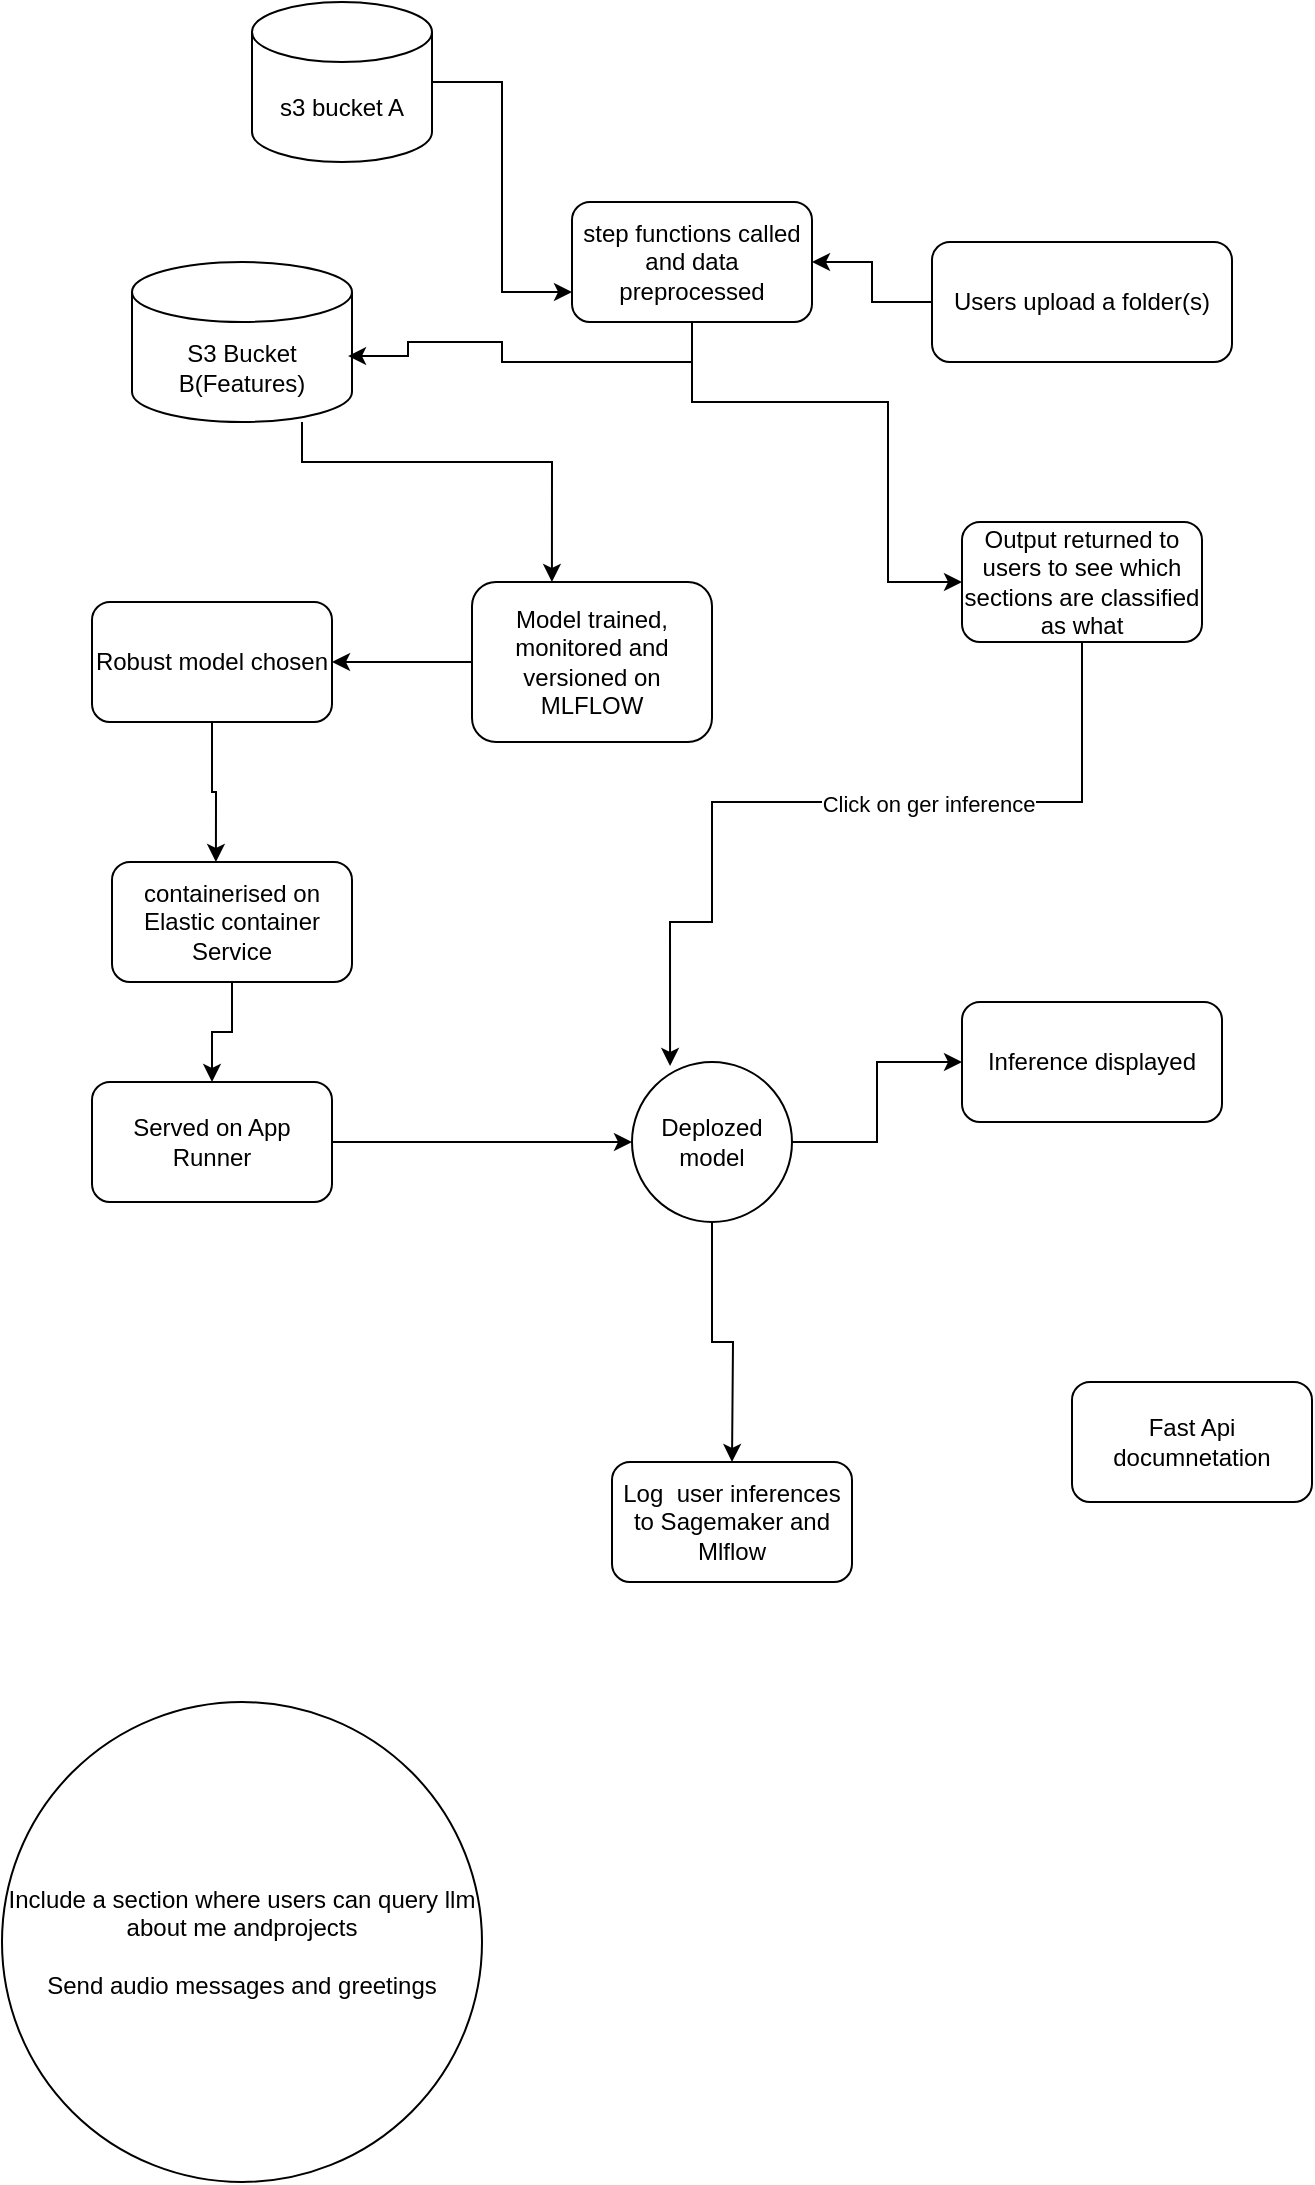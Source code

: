 <?xml version="1.0" encoding="UTF-8"?>
<mxfile version="22.1.3" type="google">
  <diagram id="R2lEEEUBdFMjLlhIrx00" name="Page-1">
    <mxGraphModel dx="1434" dy="912" grid="1" gridSize="10" guides="1" tooltips="1" connect="1" arrows="1" fold="1" page="1" pageScale="1" pageWidth="850" pageHeight="1100" math="0" shadow="0" extFonts="Permanent Marker^https://fonts.googleapis.com/css?family=Permanent+Marker">
      <root>
        <mxCell id="0" />
        <mxCell id="1" parent="0" />
        <mxCell id="Ghdy2tmpsrigpkDYVXB4-4" value="Include a section where users can query llm about me andprojects&lt;br&gt;&lt;br&gt;Send audio messages and greetings" style="ellipse;whiteSpace=wrap;html=1;aspect=fixed;" vertex="1" parent="1">
          <mxGeometry x="95" y="1710" width="240" height="240" as="geometry" />
        </mxCell>
        <mxCell id="Ghdy2tmpsrigpkDYVXB4-54" style="edgeStyle=orthogonalEdgeStyle;rounded=0;orthogonalLoop=1;jettySize=auto;html=1;entryX=0;entryY=0.5;entryDx=0;entryDy=0;" edge="1" parent="1" source="Ghdy2tmpsrigpkDYVXB4-6" target="Ghdy2tmpsrigpkDYVXB4-20">
          <mxGeometry relative="1" as="geometry" />
        </mxCell>
        <mxCell id="Ghdy2tmpsrigpkDYVXB4-63" style="edgeStyle=orthogonalEdgeStyle;rounded=0;orthogonalLoop=1;jettySize=auto;html=1;" edge="1" parent="1" source="Ghdy2tmpsrigpkDYVXB4-6">
          <mxGeometry relative="1" as="geometry">
            <mxPoint x="460" y="1590" as="targetPoint" />
          </mxGeometry>
        </mxCell>
        <mxCell id="Ghdy2tmpsrigpkDYVXB4-6" value="Deplozed model" style="ellipse;whiteSpace=wrap;html=1;aspect=fixed;" vertex="1" parent="1">
          <mxGeometry x="410" y="1390" width="80" height="80" as="geometry" />
        </mxCell>
        <mxCell id="Ghdy2tmpsrigpkDYVXB4-13" value="Fast Api documnetation" style="rounded=1;whiteSpace=wrap;html=1;" vertex="1" parent="1">
          <mxGeometry x="630" y="1550" width="120" height="60" as="geometry" />
        </mxCell>
        <mxCell id="Ghdy2tmpsrigpkDYVXB4-52" style="edgeStyle=orthogonalEdgeStyle;rounded=0;orthogonalLoop=1;jettySize=auto;html=1;entryX=1;entryY=0.5;entryDx=0;entryDy=0;" edge="1" parent="1" source="Ghdy2tmpsrigpkDYVXB4-14" target="Ghdy2tmpsrigpkDYVXB4-16">
          <mxGeometry relative="1" as="geometry" />
        </mxCell>
        <mxCell id="Ghdy2tmpsrigpkDYVXB4-14" value="Users upload a folder(s)" style="rounded=1;whiteSpace=wrap;html=1;" vertex="1" parent="1">
          <mxGeometry x="560" y="980" width="150" height="60" as="geometry" />
        </mxCell>
        <mxCell id="Ghdy2tmpsrigpkDYVXB4-50" style="edgeStyle=orthogonalEdgeStyle;rounded=0;orthogonalLoop=1;jettySize=auto;html=1;entryX=0;entryY=0.5;entryDx=0;entryDy=0;" edge="1" parent="1" source="Ghdy2tmpsrigpkDYVXB4-16" target="Ghdy2tmpsrigpkDYVXB4-27">
          <mxGeometry relative="1" as="geometry">
            <Array as="points">
              <mxPoint x="440" y="1060" />
              <mxPoint x="538" y="1060" />
              <mxPoint x="538" y="1150" />
            </Array>
          </mxGeometry>
        </mxCell>
        <mxCell id="Ghdy2tmpsrigpkDYVXB4-16" value="step functions called&lt;br&gt;and data preprocessed" style="rounded=1;whiteSpace=wrap;html=1;" vertex="1" parent="1">
          <mxGeometry x="380" y="960" width="120" height="60" as="geometry" />
        </mxCell>
        <mxCell id="Ghdy2tmpsrigpkDYVXB4-20" value="Inference displayed" style="rounded=1;whiteSpace=wrap;html=1;" vertex="1" parent="1">
          <mxGeometry x="575" y="1360" width="130" height="60" as="geometry" />
        </mxCell>
        <mxCell id="Ghdy2tmpsrigpkDYVXB4-27" value="Output returned to users to see which sections are classified as what" style="rounded=1;whiteSpace=wrap;html=1;" vertex="1" parent="1">
          <mxGeometry x="575" y="1120" width="120" height="60" as="geometry" />
        </mxCell>
        <mxCell id="Ghdy2tmpsrigpkDYVXB4-44" style="edgeStyle=orthogonalEdgeStyle;rounded=0;orthogonalLoop=1;jettySize=auto;html=1;entryX=0;entryY=0.75;entryDx=0;entryDy=0;" edge="1" parent="1" source="Ghdy2tmpsrigpkDYVXB4-34" target="Ghdy2tmpsrigpkDYVXB4-16">
          <mxGeometry relative="1" as="geometry" />
        </mxCell>
        <mxCell id="Ghdy2tmpsrigpkDYVXB4-34" value="s3 bucket A" style="shape=cylinder3;whiteSpace=wrap;html=1;boundedLbl=1;backgroundOutline=1;size=15;" vertex="1" parent="1">
          <mxGeometry x="220" y="860" width="90" height="80" as="geometry" />
        </mxCell>
        <mxCell id="Ghdy2tmpsrigpkDYVXB4-46" style="edgeStyle=orthogonalEdgeStyle;rounded=0;orthogonalLoop=1;jettySize=auto;html=1;" edge="1" parent="1" source="Ghdy2tmpsrigpkDYVXB4-38" target="Ghdy2tmpsrigpkDYVXB4-41">
          <mxGeometry relative="1" as="geometry" />
        </mxCell>
        <mxCell id="Ghdy2tmpsrigpkDYVXB4-38" value="Model trained, monitored and versioned on MLFLOW" style="rounded=1;whiteSpace=wrap;html=1;" vertex="1" parent="1">
          <mxGeometry x="330" y="1150" width="120" height="80" as="geometry" />
        </mxCell>
        <mxCell id="Ghdy2tmpsrigpkDYVXB4-41" value="Robust model chosen" style="rounded=1;whiteSpace=wrap;html=1;" vertex="1" parent="1">
          <mxGeometry x="140" y="1160" width="120" height="60" as="geometry" />
        </mxCell>
        <mxCell id="Ghdy2tmpsrigpkDYVXB4-48" style="edgeStyle=orthogonalEdgeStyle;rounded=0;orthogonalLoop=1;jettySize=auto;html=1;" edge="1" parent="1" source="Ghdy2tmpsrigpkDYVXB4-42" target="Ghdy2tmpsrigpkDYVXB4-43">
          <mxGeometry relative="1" as="geometry" />
        </mxCell>
        <mxCell id="Ghdy2tmpsrigpkDYVXB4-42" value="containerised on Elastic container Service" style="rounded=1;whiteSpace=wrap;html=1;" vertex="1" parent="1">
          <mxGeometry x="150" y="1290" width="120" height="60" as="geometry" />
        </mxCell>
        <mxCell id="Ghdy2tmpsrigpkDYVXB4-49" style="edgeStyle=orthogonalEdgeStyle;rounded=0;orthogonalLoop=1;jettySize=auto;html=1;entryX=0;entryY=0.5;entryDx=0;entryDy=0;" edge="1" parent="1" source="Ghdy2tmpsrigpkDYVXB4-43" target="Ghdy2tmpsrigpkDYVXB4-6">
          <mxGeometry relative="1" as="geometry" />
        </mxCell>
        <mxCell id="Ghdy2tmpsrigpkDYVXB4-43" value="Served on App Runner" style="rounded=1;whiteSpace=wrap;html=1;" vertex="1" parent="1">
          <mxGeometry x="140" y="1400" width="120" height="60" as="geometry" />
        </mxCell>
        <mxCell id="Ghdy2tmpsrigpkDYVXB4-47" style="edgeStyle=orthogonalEdgeStyle;rounded=0;orthogonalLoop=1;jettySize=auto;html=1;entryX=0.433;entryY=0;entryDx=0;entryDy=0;entryPerimeter=0;" edge="1" parent="1" source="Ghdy2tmpsrigpkDYVXB4-41" target="Ghdy2tmpsrigpkDYVXB4-42">
          <mxGeometry relative="1" as="geometry" />
        </mxCell>
        <mxCell id="Ghdy2tmpsrigpkDYVXB4-53" style="edgeStyle=orthogonalEdgeStyle;rounded=0;orthogonalLoop=1;jettySize=auto;html=1;entryX=0.238;entryY=0.025;entryDx=0;entryDy=0;entryPerimeter=0;" edge="1" parent="1" source="Ghdy2tmpsrigpkDYVXB4-27" target="Ghdy2tmpsrigpkDYVXB4-6">
          <mxGeometry relative="1" as="geometry">
            <Array as="points">
              <mxPoint x="635" y="1260" />
              <mxPoint x="450" y="1260" />
              <mxPoint x="450" y="1320" />
              <mxPoint x="429" y="1320" />
            </Array>
          </mxGeometry>
        </mxCell>
        <mxCell id="Ghdy2tmpsrigpkDYVXB4-56" value="Click on ger inference" style="edgeLabel;html=1;align=center;verticalAlign=middle;resizable=0;points=[];" vertex="1" connectable="0" parent="Ghdy2tmpsrigpkDYVXB4-53">
          <mxGeometry x="-0.249" y="1" relative="1" as="geometry">
            <mxPoint as="offset" />
          </mxGeometry>
        </mxCell>
        <mxCell id="Ghdy2tmpsrigpkDYVXB4-58" value="S3 Bucket B(Features)" style="shape=cylinder3;whiteSpace=wrap;html=1;boundedLbl=1;backgroundOutline=1;size=15;" vertex="1" parent="1">
          <mxGeometry x="160" y="990" width="110" height="80" as="geometry" />
        </mxCell>
        <mxCell id="Ghdy2tmpsrigpkDYVXB4-61" style="edgeStyle=orthogonalEdgeStyle;rounded=0;orthogonalLoop=1;jettySize=auto;html=1;entryX=0.982;entryY=0.588;entryDx=0;entryDy=0;entryPerimeter=0;" edge="1" parent="1" source="Ghdy2tmpsrigpkDYVXB4-16" target="Ghdy2tmpsrigpkDYVXB4-58">
          <mxGeometry relative="1" as="geometry">
            <Array as="points">
              <mxPoint x="440" y="1040" />
              <mxPoint x="345" y="1040" />
              <mxPoint x="345" y="1030" />
              <mxPoint x="298" y="1030" />
            </Array>
          </mxGeometry>
        </mxCell>
        <mxCell id="Ghdy2tmpsrigpkDYVXB4-62" style="edgeStyle=orthogonalEdgeStyle;rounded=0;orthogonalLoop=1;jettySize=auto;html=1;entryX=0.333;entryY=0;entryDx=0;entryDy=0;entryPerimeter=0;" edge="1" parent="1" source="Ghdy2tmpsrigpkDYVXB4-58" target="Ghdy2tmpsrigpkDYVXB4-38">
          <mxGeometry relative="1" as="geometry">
            <Array as="points">
              <mxPoint x="245" y="1090" />
              <mxPoint x="370" y="1090" />
            </Array>
          </mxGeometry>
        </mxCell>
        <mxCell id="Ghdy2tmpsrigpkDYVXB4-64" value="Log&amp;nbsp; user inferences to Sagemaker and Mlflow" style="rounded=1;whiteSpace=wrap;html=1;" vertex="1" parent="1">
          <mxGeometry x="400" y="1590" width="120" height="60" as="geometry" />
        </mxCell>
      </root>
    </mxGraphModel>
  </diagram>
</mxfile>

